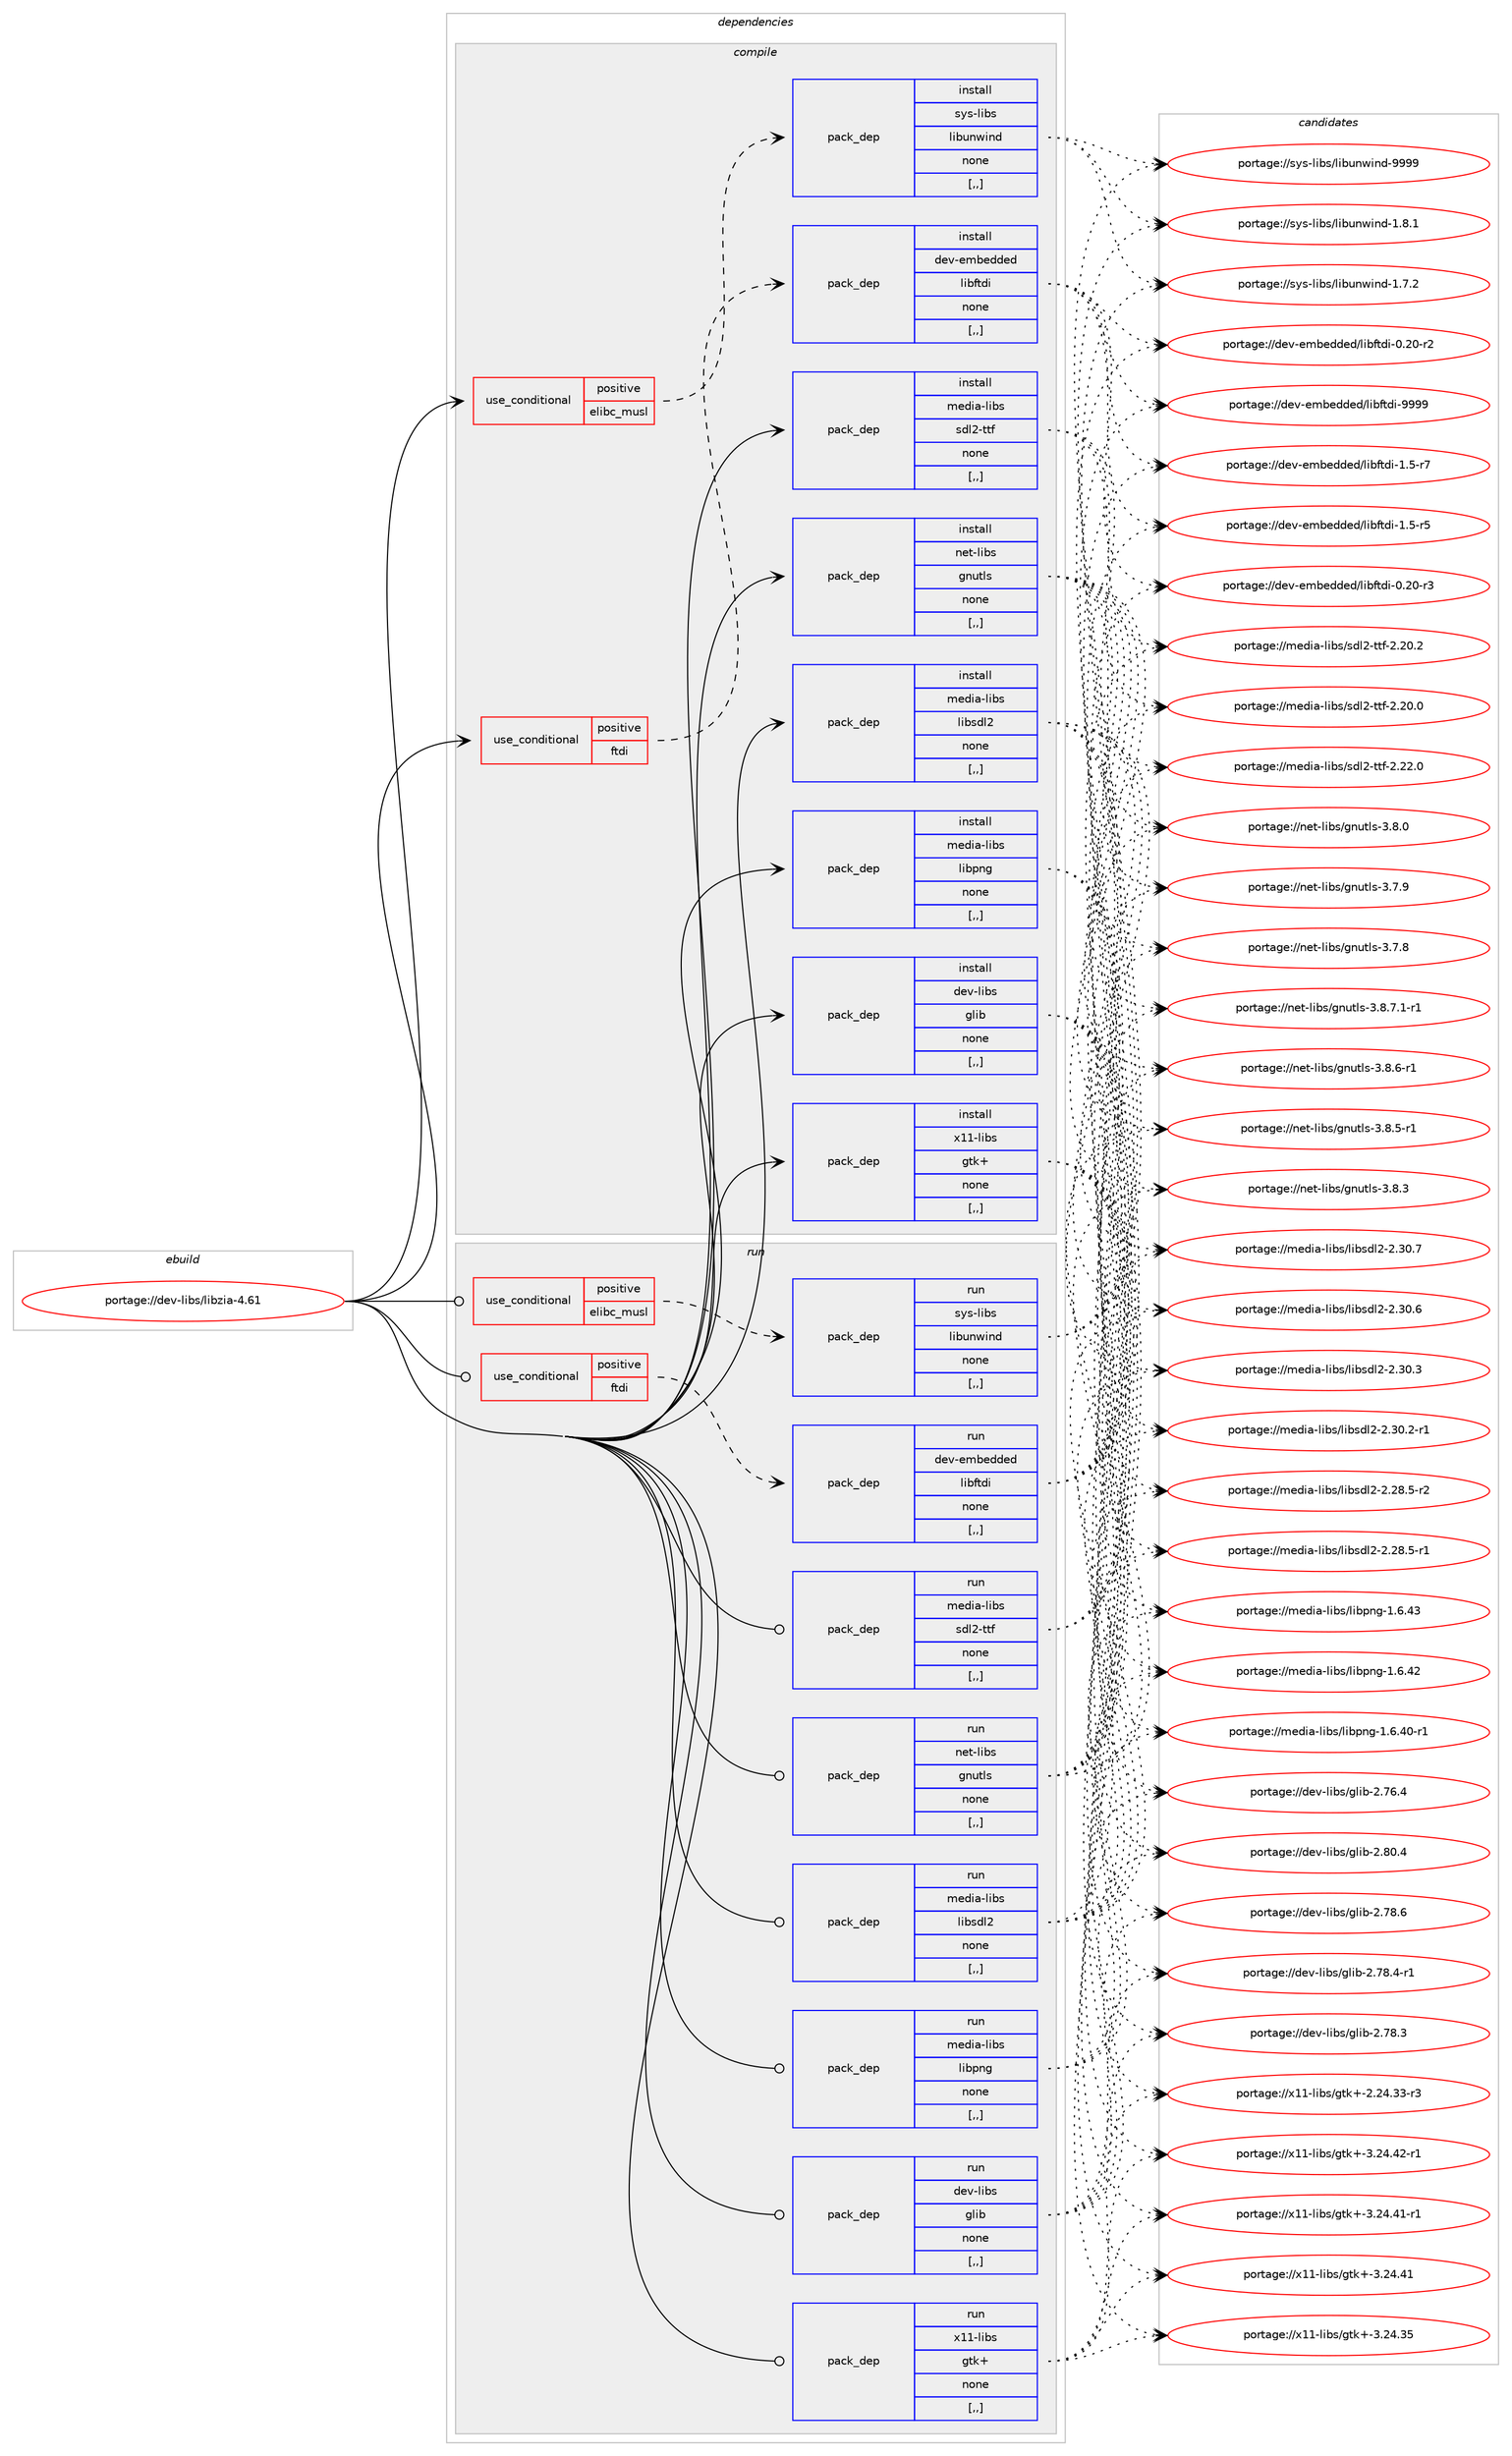 digraph prolog {

# *************
# Graph options
# *************

newrank=true;
concentrate=true;
compound=true;
graph [rankdir=LR,fontname=Helvetica,fontsize=10,ranksep=1.5];#, ranksep=2.5, nodesep=0.2];
edge  [arrowhead=vee];
node  [fontname=Helvetica,fontsize=10];

# **********
# The ebuild
# **********

subgraph cluster_leftcol {
color=gray;
label=<<i>ebuild</i>>;
id [label="portage://dev-libs/libzia-4.61", color=red, width=4, href="../dev-libs/libzia-4.61.svg"];
}

# ****************
# The dependencies
# ****************

subgraph cluster_midcol {
color=gray;
label=<<i>dependencies</i>>;
subgraph cluster_compile {
fillcolor="#eeeeee";
style=filled;
label=<<i>compile</i>>;
subgraph cond157706 {
dependency606314 [label=<<TABLE BORDER="0" CELLBORDER="1" CELLSPACING="0" CELLPADDING="4"><TR><TD ROWSPAN="3" CELLPADDING="10">use_conditional</TD></TR><TR><TD>positive</TD></TR><TR><TD>elibc_musl</TD></TR></TABLE>>, shape=none, color=red];
subgraph pack443842 {
dependency606315 [label=<<TABLE BORDER="0" CELLBORDER="1" CELLSPACING="0" CELLPADDING="4" WIDTH="220"><TR><TD ROWSPAN="6" CELLPADDING="30">pack_dep</TD></TR><TR><TD WIDTH="110">install</TD></TR><TR><TD>sys-libs</TD></TR><TR><TD>libunwind</TD></TR><TR><TD>none</TD></TR><TR><TD>[,,]</TD></TR></TABLE>>, shape=none, color=blue];
}
dependency606314:e -> dependency606315:w [weight=20,style="dashed",arrowhead="vee"];
}
id:e -> dependency606314:w [weight=20,style="solid",arrowhead="vee"];
subgraph cond157707 {
dependency606316 [label=<<TABLE BORDER="0" CELLBORDER="1" CELLSPACING="0" CELLPADDING="4"><TR><TD ROWSPAN="3" CELLPADDING="10">use_conditional</TD></TR><TR><TD>positive</TD></TR><TR><TD>ftdi</TD></TR></TABLE>>, shape=none, color=red];
subgraph pack443843 {
dependency606317 [label=<<TABLE BORDER="0" CELLBORDER="1" CELLSPACING="0" CELLPADDING="4" WIDTH="220"><TR><TD ROWSPAN="6" CELLPADDING="30">pack_dep</TD></TR><TR><TD WIDTH="110">install</TD></TR><TR><TD>dev-embedded</TD></TR><TR><TD>libftdi</TD></TR><TR><TD>none</TD></TR><TR><TD>[,,]</TD></TR></TABLE>>, shape=none, color=blue];
}
dependency606316:e -> dependency606317:w [weight=20,style="dashed",arrowhead="vee"];
}
id:e -> dependency606316:w [weight=20,style="solid",arrowhead="vee"];
subgraph pack443844 {
dependency606318 [label=<<TABLE BORDER="0" CELLBORDER="1" CELLSPACING="0" CELLPADDING="4" WIDTH="220"><TR><TD ROWSPAN="6" CELLPADDING="30">pack_dep</TD></TR><TR><TD WIDTH="110">install</TD></TR><TR><TD>dev-libs</TD></TR><TR><TD>glib</TD></TR><TR><TD>none</TD></TR><TR><TD>[,,]</TD></TR></TABLE>>, shape=none, color=blue];
}
id:e -> dependency606318:w [weight=20,style="solid",arrowhead="vee"];
subgraph pack443845 {
dependency606319 [label=<<TABLE BORDER="0" CELLBORDER="1" CELLSPACING="0" CELLPADDING="4" WIDTH="220"><TR><TD ROWSPAN="6" CELLPADDING="30">pack_dep</TD></TR><TR><TD WIDTH="110">install</TD></TR><TR><TD>media-libs</TD></TR><TR><TD>libpng</TD></TR><TR><TD>none</TD></TR><TR><TD>[,,]</TD></TR></TABLE>>, shape=none, color=blue];
}
id:e -> dependency606319:w [weight=20,style="solid",arrowhead="vee"];
subgraph pack443846 {
dependency606320 [label=<<TABLE BORDER="0" CELLBORDER="1" CELLSPACING="0" CELLPADDING="4" WIDTH="220"><TR><TD ROWSPAN="6" CELLPADDING="30">pack_dep</TD></TR><TR><TD WIDTH="110">install</TD></TR><TR><TD>media-libs</TD></TR><TR><TD>libsdl2</TD></TR><TR><TD>none</TD></TR><TR><TD>[,,]</TD></TR></TABLE>>, shape=none, color=blue];
}
id:e -> dependency606320:w [weight=20,style="solid",arrowhead="vee"];
subgraph pack443847 {
dependency606321 [label=<<TABLE BORDER="0" CELLBORDER="1" CELLSPACING="0" CELLPADDING="4" WIDTH="220"><TR><TD ROWSPAN="6" CELLPADDING="30">pack_dep</TD></TR><TR><TD WIDTH="110">install</TD></TR><TR><TD>media-libs</TD></TR><TR><TD>sdl2-ttf</TD></TR><TR><TD>none</TD></TR><TR><TD>[,,]</TD></TR></TABLE>>, shape=none, color=blue];
}
id:e -> dependency606321:w [weight=20,style="solid",arrowhead="vee"];
subgraph pack443848 {
dependency606322 [label=<<TABLE BORDER="0" CELLBORDER="1" CELLSPACING="0" CELLPADDING="4" WIDTH="220"><TR><TD ROWSPAN="6" CELLPADDING="30">pack_dep</TD></TR><TR><TD WIDTH="110">install</TD></TR><TR><TD>net-libs</TD></TR><TR><TD>gnutls</TD></TR><TR><TD>none</TD></TR><TR><TD>[,,]</TD></TR></TABLE>>, shape=none, color=blue];
}
id:e -> dependency606322:w [weight=20,style="solid",arrowhead="vee"];
subgraph pack443849 {
dependency606323 [label=<<TABLE BORDER="0" CELLBORDER="1" CELLSPACING="0" CELLPADDING="4" WIDTH="220"><TR><TD ROWSPAN="6" CELLPADDING="30">pack_dep</TD></TR><TR><TD WIDTH="110">install</TD></TR><TR><TD>x11-libs</TD></TR><TR><TD>gtk+</TD></TR><TR><TD>none</TD></TR><TR><TD>[,,]</TD></TR></TABLE>>, shape=none, color=blue];
}
id:e -> dependency606323:w [weight=20,style="solid",arrowhead="vee"];
}
subgraph cluster_compileandrun {
fillcolor="#eeeeee";
style=filled;
label=<<i>compile and run</i>>;
}
subgraph cluster_run {
fillcolor="#eeeeee";
style=filled;
label=<<i>run</i>>;
subgraph cond157708 {
dependency606324 [label=<<TABLE BORDER="0" CELLBORDER="1" CELLSPACING="0" CELLPADDING="4"><TR><TD ROWSPAN="3" CELLPADDING="10">use_conditional</TD></TR><TR><TD>positive</TD></TR><TR><TD>elibc_musl</TD></TR></TABLE>>, shape=none, color=red];
subgraph pack443850 {
dependency606325 [label=<<TABLE BORDER="0" CELLBORDER="1" CELLSPACING="0" CELLPADDING="4" WIDTH="220"><TR><TD ROWSPAN="6" CELLPADDING="30">pack_dep</TD></TR><TR><TD WIDTH="110">run</TD></TR><TR><TD>sys-libs</TD></TR><TR><TD>libunwind</TD></TR><TR><TD>none</TD></TR><TR><TD>[,,]</TD></TR></TABLE>>, shape=none, color=blue];
}
dependency606324:e -> dependency606325:w [weight=20,style="dashed",arrowhead="vee"];
}
id:e -> dependency606324:w [weight=20,style="solid",arrowhead="odot"];
subgraph cond157709 {
dependency606326 [label=<<TABLE BORDER="0" CELLBORDER="1" CELLSPACING="0" CELLPADDING="4"><TR><TD ROWSPAN="3" CELLPADDING="10">use_conditional</TD></TR><TR><TD>positive</TD></TR><TR><TD>ftdi</TD></TR></TABLE>>, shape=none, color=red];
subgraph pack443851 {
dependency606327 [label=<<TABLE BORDER="0" CELLBORDER="1" CELLSPACING="0" CELLPADDING="4" WIDTH="220"><TR><TD ROWSPAN="6" CELLPADDING="30">pack_dep</TD></TR><TR><TD WIDTH="110">run</TD></TR><TR><TD>dev-embedded</TD></TR><TR><TD>libftdi</TD></TR><TR><TD>none</TD></TR><TR><TD>[,,]</TD></TR></TABLE>>, shape=none, color=blue];
}
dependency606326:e -> dependency606327:w [weight=20,style="dashed",arrowhead="vee"];
}
id:e -> dependency606326:w [weight=20,style="solid",arrowhead="odot"];
subgraph pack443852 {
dependency606328 [label=<<TABLE BORDER="0" CELLBORDER="1" CELLSPACING="0" CELLPADDING="4" WIDTH="220"><TR><TD ROWSPAN="6" CELLPADDING="30">pack_dep</TD></TR><TR><TD WIDTH="110">run</TD></TR><TR><TD>dev-libs</TD></TR><TR><TD>glib</TD></TR><TR><TD>none</TD></TR><TR><TD>[,,]</TD></TR></TABLE>>, shape=none, color=blue];
}
id:e -> dependency606328:w [weight=20,style="solid",arrowhead="odot"];
subgraph pack443853 {
dependency606329 [label=<<TABLE BORDER="0" CELLBORDER="1" CELLSPACING="0" CELLPADDING="4" WIDTH="220"><TR><TD ROWSPAN="6" CELLPADDING="30">pack_dep</TD></TR><TR><TD WIDTH="110">run</TD></TR><TR><TD>media-libs</TD></TR><TR><TD>libpng</TD></TR><TR><TD>none</TD></TR><TR><TD>[,,]</TD></TR></TABLE>>, shape=none, color=blue];
}
id:e -> dependency606329:w [weight=20,style="solid",arrowhead="odot"];
subgraph pack443854 {
dependency606330 [label=<<TABLE BORDER="0" CELLBORDER="1" CELLSPACING="0" CELLPADDING="4" WIDTH="220"><TR><TD ROWSPAN="6" CELLPADDING="30">pack_dep</TD></TR><TR><TD WIDTH="110">run</TD></TR><TR><TD>media-libs</TD></TR><TR><TD>libsdl2</TD></TR><TR><TD>none</TD></TR><TR><TD>[,,]</TD></TR></TABLE>>, shape=none, color=blue];
}
id:e -> dependency606330:w [weight=20,style="solid",arrowhead="odot"];
subgraph pack443855 {
dependency606331 [label=<<TABLE BORDER="0" CELLBORDER="1" CELLSPACING="0" CELLPADDING="4" WIDTH="220"><TR><TD ROWSPAN="6" CELLPADDING="30">pack_dep</TD></TR><TR><TD WIDTH="110">run</TD></TR><TR><TD>media-libs</TD></TR><TR><TD>sdl2-ttf</TD></TR><TR><TD>none</TD></TR><TR><TD>[,,]</TD></TR></TABLE>>, shape=none, color=blue];
}
id:e -> dependency606331:w [weight=20,style="solid",arrowhead="odot"];
subgraph pack443856 {
dependency606332 [label=<<TABLE BORDER="0" CELLBORDER="1" CELLSPACING="0" CELLPADDING="4" WIDTH="220"><TR><TD ROWSPAN="6" CELLPADDING="30">pack_dep</TD></TR><TR><TD WIDTH="110">run</TD></TR><TR><TD>net-libs</TD></TR><TR><TD>gnutls</TD></TR><TR><TD>none</TD></TR><TR><TD>[,,]</TD></TR></TABLE>>, shape=none, color=blue];
}
id:e -> dependency606332:w [weight=20,style="solid",arrowhead="odot"];
subgraph pack443857 {
dependency606333 [label=<<TABLE BORDER="0" CELLBORDER="1" CELLSPACING="0" CELLPADDING="4" WIDTH="220"><TR><TD ROWSPAN="6" CELLPADDING="30">pack_dep</TD></TR><TR><TD WIDTH="110">run</TD></TR><TR><TD>x11-libs</TD></TR><TR><TD>gtk+</TD></TR><TR><TD>none</TD></TR><TR><TD>[,,]</TD></TR></TABLE>>, shape=none, color=blue];
}
id:e -> dependency606333:w [weight=20,style="solid",arrowhead="odot"];
}
}

# **************
# The candidates
# **************

subgraph cluster_choices {
rank=same;
color=gray;
label=<<i>candidates</i>>;

subgraph choice443842 {
color=black;
nodesep=1;
choice115121115451081059811547108105981171101191051101004557575757 [label="portage://sys-libs/libunwind-9999", color=red, width=4,href="../sys-libs/libunwind-9999.svg"];
choice11512111545108105981154710810598117110119105110100454946564649 [label="portage://sys-libs/libunwind-1.8.1", color=red, width=4,href="../sys-libs/libunwind-1.8.1.svg"];
choice11512111545108105981154710810598117110119105110100454946554650 [label="portage://sys-libs/libunwind-1.7.2", color=red, width=4,href="../sys-libs/libunwind-1.7.2.svg"];
dependency606315:e -> choice115121115451081059811547108105981171101191051101004557575757:w [style=dotted,weight="100"];
dependency606315:e -> choice11512111545108105981154710810598117110119105110100454946564649:w [style=dotted,weight="100"];
dependency606315:e -> choice11512111545108105981154710810598117110119105110100454946554650:w [style=dotted,weight="100"];
}
subgraph choice443843 {
color=black;
nodesep=1;
choice100101118451011099810110010010110047108105981021161001054557575757 [label="portage://dev-embedded/libftdi-9999", color=red, width=4,href="../dev-embedded/libftdi-9999.svg"];
choice10010111845101109981011001001011004710810598102116100105454946534511455 [label="portage://dev-embedded/libftdi-1.5-r7", color=red, width=4,href="../dev-embedded/libftdi-1.5-r7.svg"];
choice10010111845101109981011001001011004710810598102116100105454946534511453 [label="portage://dev-embedded/libftdi-1.5-r5", color=red, width=4,href="../dev-embedded/libftdi-1.5-r5.svg"];
choice1001011184510110998101100100101100471081059810211610010545484650484511451 [label="portage://dev-embedded/libftdi-0.20-r3", color=red, width=4,href="../dev-embedded/libftdi-0.20-r3.svg"];
choice1001011184510110998101100100101100471081059810211610010545484650484511450 [label="portage://dev-embedded/libftdi-0.20-r2", color=red, width=4,href="../dev-embedded/libftdi-0.20-r2.svg"];
dependency606317:e -> choice100101118451011099810110010010110047108105981021161001054557575757:w [style=dotted,weight="100"];
dependency606317:e -> choice10010111845101109981011001001011004710810598102116100105454946534511455:w [style=dotted,weight="100"];
dependency606317:e -> choice10010111845101109981011001001011004710810598102116100105454946534511453:w [style=dotted,weight="100"];
dependency606317:e -> choice1001011184510110998101100100101100471081059810211610010545484650484511451:w [style=dotted,weight="100"];
dependency606317:e -> choice1001011184510110998101100100101100471081059810211610010545484650484511450:w [style=dotted,weight="100"];
}
subgraph choice443844 {
color=black;
nodesep=1;
choice1001011184510810598115471031081059845504656484652 [label="portage://dev-libs/glib-2.80.4", color=red, width=4,href="../dev-libs/glib-2.80.4.svg"];
choice1001011184510810598115471031081059845504655564654 [label="portage://dev-libs/glib-2.78.6", color=red, width=4,href="../dev-libs/glib-2.78.6.svg"];
choice10010111845108105981154710310810598455046555646524511449 [label="portage://dev-libs/glib-2.78.4-r1", color=red, width=4,href="../dev-libs/glib-2.78.4-r1.svg"];
choice1001011184510810598115471031081059845504655564651 [label="portage://dev-libs/glib-2.78.3", color=red, width=4,href="../dev-libs/glib-2.78.3.svg"];
choice1001011184510810598115471031081059845504655544652 [label="portage://dev-libs/glib-2.76.4", color=red, width=4,href="../dev-libs/glib-2.76.4.svg"];
dependency606318:e -> choice1001011184510810598115471031081059845504656484652:w [style=dotted,weight="100"];
dependency606318:e -> choice1001011184510810598115471031081059845504655564654:w [style=dotted,weight="100"];
dependency606318:e -> choice10010111845108105981154710310810598455046555646524511449:w [style=dotted,weight="100"];
dependency606318:e -> choice1001011184510810598115471031081059845504655564651:w [style=dotted,weight="100"];
dependency606318:e -> choice1001011184510810598115471031081059845504655544652:w [style=dotted,weight="100"];
}
subgraph choice443845 {
color=black;
nodesep=1;
choice109101100105974510810598115471081059811211010345494654465251 [label="portage://media-libs/libpng-1.6.43", color=red, width=4,href="../media-libs/libpng-1.6.43.svg"];
choice109101100105974510810598115471081059811211010345494654465250 [label="portage://media-libs/libpng-1.6.42", color=red, width=4,href="../media-libs/libpng-1.6.42.svg"];
choice1091011001059745108105981154710810598112110103454946544652484511449 [label="portage://media-libs/libpng-1.6.40-r1", color=red, width=4,href="../media-libs/libpng-1.6.40-r1.svg"];
dependency606319:e -> choice109101100105974510810598115471081059811211010345494654465251:w [style=dotted,weight="100"];
dependency606319:e -> choice109101100105974510810598115471081059811211010345494654465250:w [style=dotted,weight="100"];
dependency606319:e -> choice1091011001059745108105981154710810598112110103454946544652484511449:w [style=dotted,weight="100"];
}
subgraph choice443846 {
color=black;
nodesep=1;
choice10910110010597451081059811547108105981151001085045504651484655 [label="portage://media-libs/libsdl2-2.30.7", color=red, width=4,href="../media-libs/libsdl2-2.30.7.svg"];
choice10910110010597451081059811547108105981151001085045504651484654 [label="portage://media-libs/libsdl2-2.30.6", color=red, width=4,href="../media-libs/libsdl2-2.30.6.svg"];
choice10910110010597451081059811547108105981151001085045504651484651 [label="portage://media-libs/libsdl2-2.30.3", color=red, width=4,href="../media-libs/libsdl2-2.30.3.svg"];
choice109101100105974510810598115471081059811510010850455046514846504511449 [label="portage://media-libs/libsdl2-2.30.2-r1", color=red, width=4,href="../media-libs/libsdl2-2.30.2-r1.svg"];
choice109101100105974510810598115471081059811510010850455046505646534511450 [label="portage://media-libs/libsdl2-2.28.5-r2", color=red, width=4,href="../media-libs/libsdl2-2.28.5-r2.svg"];
choice109101100105974510810598115471081059811510010850455046505646534511449 [label="portage://media-libs/libsdl2-2.28.5-r1", color=red, width=4,href="../media-libs/libsdl2-2.28.5-r1.svg"];
dependency606320:e -> choice10910110010597451081059811547108105981151001085045504651484655:w [style=dotted,weight="100"];
dependency606320:e -> choice10910110010597451081059811547108105981151001085045504651484654:w [style=dotted,weight="100"];
dependency606320:e -> choice10910110010597451081059811547108105981151001085045504651484651:w [style=dotted,weight="100"];
dependency606320:e -> choice109101100105974510810598115471081059811510010850455046514846504511449:w [style=dotted,weight="100"];
dependency606320:e -> choice109101100105974510810598115471081059811510010850455046505646534511450:w [style=dotted,weight="100"];
dependency606320:e -> choice109101100105974510810598115471081059811510010850455046505646534511449:w [style=dotted,weight="100"];
}
subgraph choice443847 {
color=black;
nodesep=1;
choice10910110010597451081059811547115100108504511611610245504650504648 [label="portage://media-libs/sdl2-ttf-2.22.0", color=red, width=4,href="../media-libs/sdl2-ttf-2.22.0.svg"];
choice10910110010597451081059811547115100108504511611610245504650484650 [label="portage://media-libs/sdl2-ttf-2.20.2", color=red, width=4,href="../media-libs/sdl2-ttf-2.20.2.svg"];
choice10910110010597451081059811547115100108504511611610245504650484648 [label="portage://media-libs/sdl2-ttf-2.20.0", color=red, width=4,href="../media-libs/sdl2-ttf-2.20.0.svg"];
dependency606321:e -> choice10910110010597451081059811547115100108504511611610245504650504648:w [style=dotted,weight="100"];
dependency606321:e -> choice10910110010597451081059811547115100108504511611610245504650484650:w [style=dotted,weight="100"];
dependency606321:e -> choice10910110010597451081059811547115100108504511611610245504650484648:w [style=dotted,weight="100"];
}
subgraph choice443848 {
color=black;
nodesep=1;
choice11010111645108105981154710311011711610811545514656465546494511449 [label="portage://net-libs/gnutls-3.8.7.1-r1", color=red, width=4,href="../net-libs/gnutls-3.8.7.1-r1.svg"];
choice1101011164510810598115471031101171161081154551465646544511449 [label="portage://net-libs/gnutls-3.8.6-r1", color=red, width=4,href="../net-libs/gnutls-3.8.6-r1.svg"];
choice1101011164510810598115471031101171161081154551465646534511449 [label="portage://net-libs/gnutls-3.8.5-r1", color=red, width=4,href="../net-libs/gnutls-3.8.5-r1.svg"];
choice110101116451081059811547103110117116108115455146564651 [label="portage://net-libs/gnutls-3.8.3", color=red, width=4,href="../net-libs/gnutls-3.8.3.svg"];
choice110101116451081059811547103110117116108115455146564648 [label="portage://net-libs/gnutls-3.8.0", color=red, width=4,href="../net-libs/gnutls-3.8.0.svg"];
choice110101116451081059811547103110117116108115455146554657 [label="portage://net-libs/gnutls-3.7.9", color=red, width=4,href="../net-libs/gnutls-3.7.9.svg"];
choice110101116451081059811547103110117116108115455146554656 [label="portage://net-libs/gnutls-3.7.8", color=red, width=4,href="../net-libs/gnutls-3.7.8.svg"];
dependency606322:e -> choice11010111645108105981154710311011711610811545514656465546494511449:w [style=dotted,weight="100"];
dependency606322:e -> choice1101011164510810598115471031101171161081154551465646544511449:w [style=dotted,weight="100"];
dependency606322:e -> choice1101011164510810598115471031101171161081154551465646534511449:w [style=dotted,weight="100"];
dependency606322:e -> choice110101116451081059811547103110117116108115455146564651:w [style=dotted,weight="100"];
dependency606322:e -> choice110101116451081059811547103110117116108115455146564648:w [style=dotted,weight="100"];
dependency606322:e -> choice110101116451081059811547103110117116108115455146554657:w [style=dotted,weight="100"];
dependency606322:e -> choice110101116451081059811547103110117116108115455146554656:w [style=dotted,weight="100"];
}
subgraph choice443849 {
color=black;
nodesep=1;
choice12049494510810598115471031161074345514650524652504511449 [label="portage://x11-libs/gtk+-3.24.42-r1", color=red, width=4,href="../x11-libs/gtk+-3.24.42-r1.svg"];
choice12049494510810598115471031161074345514650524652494511449 [label="portage://x11-libs/gtk+-3.24.41-r1", color=red, width=4,href="../x11-libs/gtk+-3.24.41-r1.svg"];
choice1204949451081059811547103116107434551465052465249 [label="portage://x11-libs/gtk+-3.24.41", color=red, width=4,href="../x11-libs/gtk+-3.24.41.svg"];
choice1204949451081059811547103116107434551465052465153 [label="portage://x11-libs/gtk+-3.24.35", color=red, width=4,href="../x11-libs/gtk+-3.24.35.svg"];
choice12049494510810598115471031161074345504650524651514511451 [label="portage://x11-libs/gtk+-2.24.33-r3", color=red, width=4,href="../x11-libs/gtk+-2.24.33-r3.svg"];
dependency606323:e -> choice12049494510810598115471031161074345514650524652504511449:w [style=dotted,weight="100"];
dependency606323:e -> choice12049494510810598115471031161074345514650524652494511449:w [style=dotted,weight="100"];
dependency606323:e -> choice1204949451081059811547103116107434551465052465249:w [style=dotted,weight="100"];
dependency606323:e -> choice1204949451081059811547103116107434551465052465153:w [style=dotted,weight="100"];
dependency606323:e -> choice12049494510810598115471031161074345504650524651514511451:w [style=dotted,weight="100"];
}
subgraph choice443850 {
color=black;
nodesep=1;
choice115121115451081059811547108105981171101191051101004557575757 [label="portage://sys-libs/libunwind-9999", color=red, width=4,href="../sys-libs/libunwind-9999.svg"];
choice11512111545108105981154710810598117110119105110100454946564649 [label="portage://sys-libs/libunwind-1.8.1", color=red, width=4,href="../sys-libs/libunwind-1.8.1.svg"];
choice11512111545108105981154710810598117110119105110100454946554650 [label="portage://sys-libs/libunwind-1.7.2", color=red, width=4,href="../sys-libs/libunwind-1.7.2.svg"];
dependency606325:e -> choice115121115451081059811547108105981171101191051101004557575757:w [style=dotted,weight="100"];
dependency606325:e -> choice11512111545108105981154710810598117110119105110100454946564649:w [style=dotted,weight="100"];
dependency606325:e -> choice11512111545108105981154710810598117110119105110100454946554650:w [style=dotted,weight="100"];
}
subgraph choice443851 {
color=black;
nodesep=1;
choice100101118451011099810110010010110047108105981021161001054557575757 [label="portage://dev-embedded/libftdi-9999", color=red, width=4,href="../dev-embedded/libftdi-9999.svg"];
choice10010111845101109981011001001011004710810598102116100105454946534511455 [label="portage://dev-embedded/libftdi-1.5-r7", color=red, width=4,href="../dev-embedded/libftdi-1.5-r7.svg"];
choice10010111845101109981011001001011004710810598102116100105454946534511453 [label="portage://dev-embedded/libftdi-1.5-r5", color=red, width=4,href="../dev-embedded/libftdi-1.5-r5.svg"];
choice1001011184510110998101100100101100471081059810211610010545484650484511451 [label="portage://dev-embedded/libftdi-0.20-r3", color=red, width=4,href="../dev-embedded/libftdi-0.20-r3.svg"];
choice1001011184510110998101100100101100471081059810211610010545484650484511450 [label="portage://dev-embedded/libftdi-0.20-r2", color=red, width=4,href="../dev-embedded/libftdi-0.20-r2.svg"];
dependency606327:e -> choice100101118451011099810110010010110047108105981021161001054557575757:w [style=dotted,weight="100"];
dependency606327:e -> choice10010111845101109981011001001011004710810598102116100105454946534511455:w [style=dotted,weight="100"];
dependency606327:e -> choice10010111845101109981011001001011004710810598102116100105454946534511453:w [style=dotted,weight="100"];
dependency606327:e -> choice1001011184510110998101100100101100471081059810211610010545484650484511451:w [style=dotted,weight="100"];
dependency606327:e -> choice1001011184510110998101100100101100471081059810211610010545484650484511450:w [style=dotted,weight="100"];
}
subgraph choice443852 {
color=black;
nodesep=1;
choice1001011184510810598115471031081059845504656484652 [label="portage://dev-libs/glib-2.80.4", color=red, width=4,href="../dev-libs/glib-2.80.4.svg"];
choice1001011184510810598115471031081059845504655564654 [label="portage://dev-libs/glib-2.78.6", color=red, width=4,href="../dev-libs/glib-2.78.6.svg"];
choice10010111845108105981154710310810598455046555646524511449 [label="portage://dev-libs/glib-2.78.4-r1", color=red, width=4,href="../dev-libs/glib-2.78.4-r1.svg"];
choice1001011184510810598115471031081059845504655564651 [label="portage://dev-libs/glib-2.78.3", color=red, width=4,href="../dev-libs/glib-2.78.3.svg"];
choice1001011184510810598115471031081059845504655544652 [label="portage://dev-libs/glib-2.76.4", color=red, width=4,href="../dev-libs/glib-2.76.4.svg"];
dependency606328:e -> choice1001011184510810598115471031081059845504656484652:w [style=dotted,weight="100"];
dependency606328:e -> choice1001011184510810598115471031081059845504655564654:w [style=dotted,weight="100"];
dependency606328:e -> choice10010111845108105981154710310810598455046555646524511449:w [style=dotted,weight="100"];
dependency606328:e -> choice1001011184510810598115471031081059845504655564651:w [style=dotted,weight="100"];
dependency606328:e -> choice1001011184510810598115471031081059845504655544652:w [style=dotted,weight="100"];
}
subgraph choice443853 {
color=black;
nodesep=1;
choice109101100105974510810598115471081059811211010345494654465251 [label="portage://media-libs/libpng-1.6.43", color=red, width=4,href="../media-libs/libpng-1.6.43.svg"];
choice109101100105974510810598115471081059811211010345494654465250 [label="portage://media-libs/libpng-1.6.42", color=red, width=4,href="../media-libs/libpng-1.6.42.svg"];
choice1091011001059745108105981154710810598112110103454946544652484511449 [label="portage://media-libs/libpng-1.6.40-r1", color=red, width=4,href="../media-libs/libpng-1.6.40-r1.svg"];
dependency606329:e -> choice109101100105974510810598115471081059811211010345494654465251:w [style=dotted,weight="100"];
dependency606329:e -> choice109101100105974510810598115471081059811211010345494654465250:w [style=dotted,weight="100"];
dependency606329:e -> choice1091011001059745108105981154710810598112110103454946544652484511449:w [style=dotted,weight="100"];
}
subgraph choice443854 {
color=black;
nodesep=1;
choice10910110010597451081059811547108105981151001085045504651484655 [label="portage://media-libs/libsdl2-2.30.7", color=red, width=4,href="../media-libs/libsdl2-2.30.7.svg"];
choice10910110010597451081059811547108105981151001085045504651484654 [label="portage://media-libs/libsdl2-2.30.6", color=red, width=4,href="../media-libs/libsdl2-2.30.6.svg"];
choice10910110010597451081059811547108105981151001085045504651484651 [label="portage://media-libs/libsdl2-2.30.3", color=red, width=4,href="../media-libs/libsdl2-2.30.3.svg"];
choice109101100105974510810598115471081059811510010850455046514846504511449 [label="portage://media-libs/libsdl2-2.30.2-r1", color=red, width=4,href="../media-libs/libsdl2-2.30.2-r1.svg"];
choice109101100105974510810598115471081059811510010850455046505646534511450 [label="portage://media-libs/libsdl2-2.28.5-r2", color=red, width=4,href="../media-libs/libsdl2-2.28.5-r2.svg"];
choice109101100105974510810598115471081059811510010850455046505646534511449 [label="portage://media-libs/libsdl2-2.28.5-r1", color=red, width=4,href="../media-libs/libsdl2-2.28.5-r1.svg"];
dependency606330:e -> choice10910110010597451081059811547108105981151001085045504651484655:w [style=dotted,weight="100"];
dependency606330:e -> choice10910110010597451081059811547108105981151001085045504651484654:w [style=dotted,weight="100"];
dependency606330:e -> choice10910110010597451081059811547108105981151001085045504651484651:w [style=dotted,weight="100"];
dependency606330:e -> choice109101100105974510810598115471081059811510010850455046514846504511449:w [style=dotted,weight="100"];
dependency606330:e -> choice109101100105974510810598115471081059811510010850455046505646534511450:w [style=dotted,weight="100"];
dependency606330:e -> choice109101100105974510810598115471081059811510010850455046505646534511449:w [style=dotted,weight="100"];
}
subgraph choice443855 {
color=black;
nodesep=1;
choice10910110010597451081059811547115100108504511611610245504650504648 [label="portage://media-libs/sdl2-ttf-2.22.0", color=red, width=4,href="../media-libs/sdl2-ttf-2.22.0.svg"];
choice10910110010597451081059811547115100108504511611610245504650484650 [label="portage://media-libs/sdl2-ttf-2.20.2", color=red, width=4,href="../media-libs/sdl2-ttf-2.20.2.svg"];
choice10910110010597451081059811547115100108504511611610245504650484648 [label="portage://media-libs/sdl2-ttf-2.20.0", color=red, width=4,href="../media-libs/sdl2-ttf-2.20.0.svg"];
dependency606331:e -> choice10910110010597451081059811547115100108504511611610245504650504648:w [style=dotted,weight="100"];
dependency606331:e -> choice10910110010597451081059811547115100108504511611610245504650484650:w [style=dotted,weight="100"];
dependency606331:e -> choice10910110010597451081059811547115100108504511611610245504650484648:w [style=dotted,weight="100"];
}
subgraph choice443856 {
color=black;
nodesep=1;
choice11010111645108105981154710311011711610811545514656465546494511449 [label="portage://net-libs/gnutls-3.8.7.1-r1", color=red, width=4,href="../net-libs/gnutls-3.8.7.1-r1.svg"];
choice1101011164510810598115471031101171161081154551465646544511449 [label="portage://net-libs/gnutls-3.8.6-r1", color=red, width=4,href="../net-libs/gnutls-3.8.6-r1.svg"];
choice1101011164510810598115471031101171161081154551465646534511449 [label="portage://net-libs/gnutls-3.8.5-r1", color=red, width=4,href="../net-libs/gnutls-3.8.5-r1.svg"];
choice110101116451081059811547103110117116108115455146564651 [label="portage://net-libs/gnutls-3.8.3", color=red, width=4,href="../net-libs/gnutls-3.8.3.svg"];
choice110101116451081059811547103110117116108115455146564648 [label="portage://net-libs/gnutls-3.8.0", color=red, width=4,href="../net-libs/gnutls-3.8.0.svg"];
choice110101116451081059811547103110117116108115455146554657 [label="portage://net-libs/gnutls-3.7.9", color=red, width=4,href="../net-libs/gnutls-3.7.9.svg"];
choice110101116451081059811547103110117116108115455146554656 [label="portage://net-libs/gnutls-3.7.8", color=red, width=4,href="../net-libs/gnutls-3.7.8.svg"];
dependency606332:e -> choice11010111645108105981154710311011711610811545514656465546494511449:w [style=dotted,weight="100"];
dependency606332:e -> choice1101011164510810598115471031101171161081154551465646544511449:w [style=dotted,weight="100"];
dependency606332:e -> choice1101011164510810598115471031101171161081154551465646534511449:w [style=dotted,weight="100"];
dependency606332:e -> choice110101116451081059811547103110117116108115455146564651:w [style=dotted,weight="100"];
dependency606332:e -> choice110101116451081059811547103110117116108115455146564648:w [style=dotted,weight="100"];
dependency606332:e -> choice110101116451081059811547103110117116108115455146554657:w [style=dotted,weight="100"];
dependency606332:e -> choice110101116451081059811547103110117116108115455146554656:w [style=dotted,weight="100"];
}
subgraph choice443857 {
color=black;
nodesep=1;
choice12049494510810598115471031161074345514650524652504511449 [label="portage://x11-libs/gtk+-3.24.42-r1", color=red, width=4,href="../x11-libs/gtk+-3.24.42-r1.svg"];
choice12049494510810598115471031161074345514650524652494511449 [label="portage://x11-libs/gtk+-3.24.41-r1", color=red, width=4,href="../x11-libs/gtk+-3.24.41-r1.svg"];
choice1204949451081059811547103116107434551465052465249 [label="portage://x11-libs/gtk+-3.24.41", color=red, width=4,href="../x11-libs/gtk+-3.24.41.svg"];
choice1204949451081059811547103116107434551465052465153 [label="portage://x11-libs/gtk+-3.24.35", color=red, width=4,href="../x11-libs/gtk+-3.24.35.svg"];
choice12049494510810598115471031161074345504650524651514511451 [label="portage://x11-libs/gtk+-2.24.33-r3", color=red, width=4,href="../x11-libs/gtk+-2.24.33-r3.svg"];
dependency606333:e -> choice12049494510810598115471031161074345514650524652504511449:w [style=dotted,weight="100"];
dependency606333:e -> choice12049494510810598115471031161074345514650524652494511449:w [style=dotted,weight="100"];
dependency606333:e -> choice1204949451081059811547103116107434551465052465249:w [style=dotted,weight="100"];
dependency606333:e -> choice1204949451081059811547103116107434551465052465153:w [style=dotted,weight="100"];
dependency606333:e -> choice12049494510810598115471031161074345504650524651514511451:w [style=dotted,weight="100"];
}
}

}
